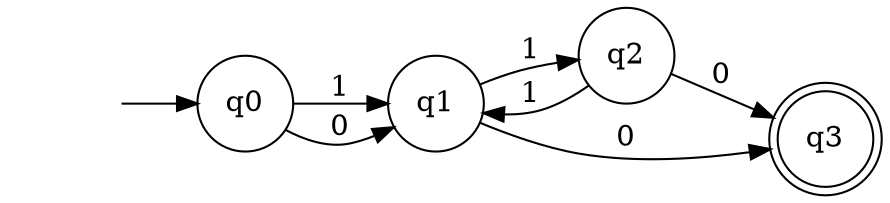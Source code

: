digraph ATM {
	graph [rankdir=LR]
	"" [label="" shape=plaintext]
	q3 [label=q3 shape=doublecircle]
	q2 [label=q2 shape=circle]
	q1 [label=q1 shape=circle]
	q0 [label=q0 shape=circle]
	"" -> q0 [label=""]
	q0 -> q1 [label=1]
	q0 -> q1 [label=0]
	q1 -> q2 [label=1]
	q1 -> q3 [label=0]
	q2 -> q1 [label=1]
	q2 -> q3 [label=0]
}
